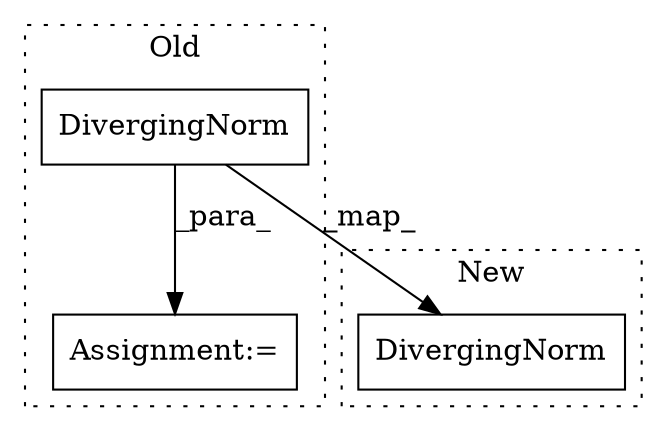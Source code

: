 digraph G {
subgraph cluster0 {
1 [label="DivergingNorm" a="32" s="10204,10225" l="14,1" shape="box"];
3 [label="Assignment:=" a="7" s="10185" l="1" shape="box"];
label = "Old";
style="dotted";
}
subgraph cluster1 {
2 [label="DivergingNorm" a="32" s="10121,10142" l="14,1" shape="box"];
label = "New";
style="dotted";
}
1 -> 2 [label="_map_"];
1 -> 3 [label="_para_"];
}